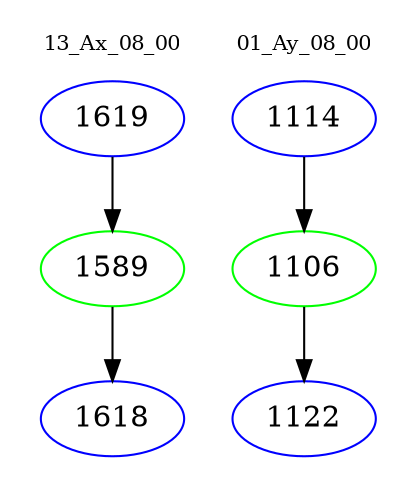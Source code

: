 digraph{
subgraph cluster_0 {
color = white
label = "13_Ax_08_00";
fontsize=10;
T0_1619 [label="1619", color="blue"]
T0_1619 -> T0_1589 [color="black"]
T0_1589 [label="1589", color="green"]
T0_1589 -> T0_1618 [color="black"]
T0_1618 [label="1618", color="blue"]
}
subgraph cluster_1 {
color = white
label = "01_Ay_08_00";
fontsize=10;
T1_1114 [label="1114", color="blue"]
T1_1114 -> T1_1106 [color="black"]
T1_1106 [label="1106", color="green"]
T1_1106 -> T1_1122 [color="black"]
T1_1122 [label="1122", color="blue"]
}
}
